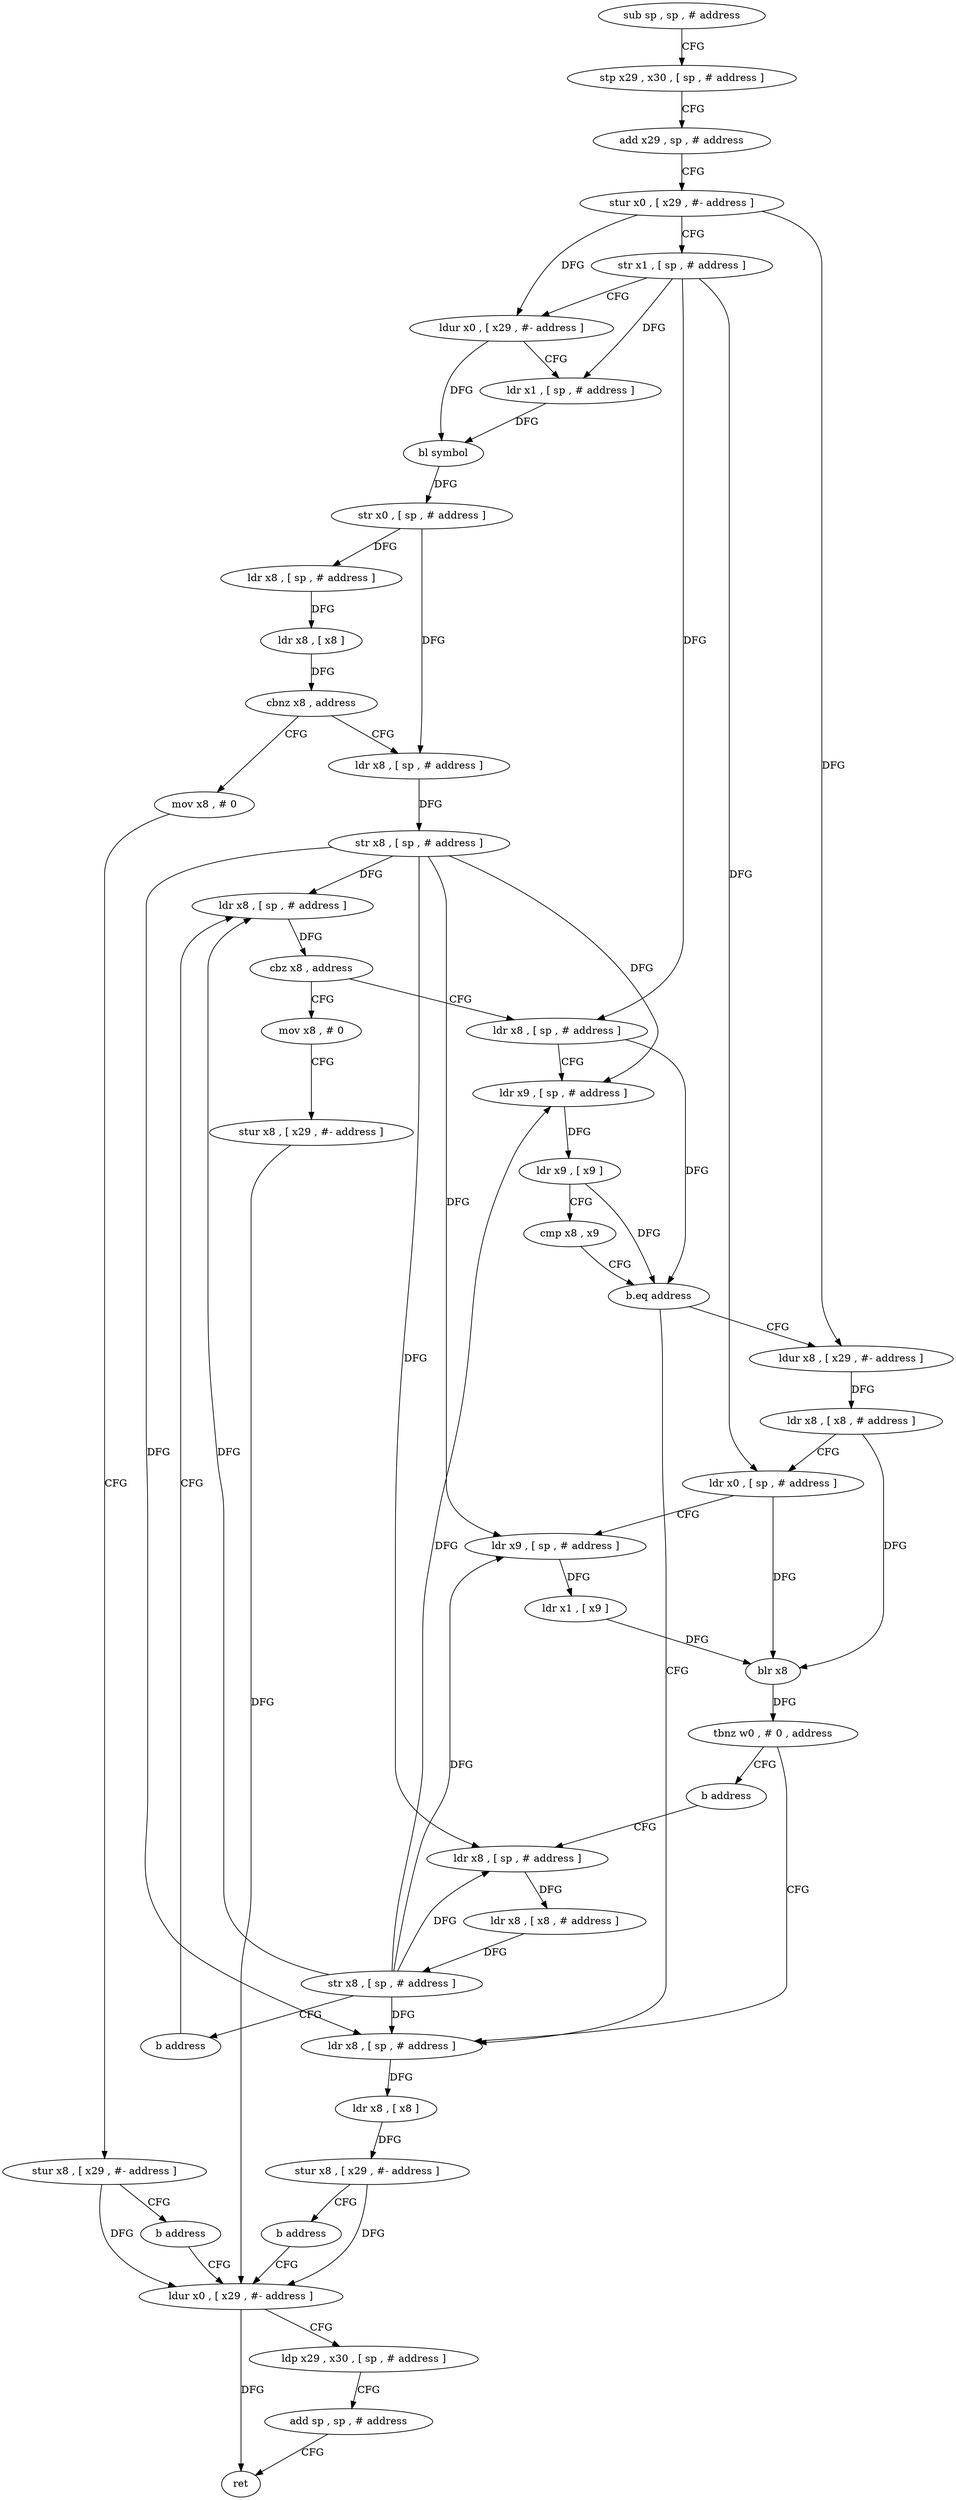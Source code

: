 digraph "func" {
"4232420" [label = "sub sp , sp , # address" ]
"4232424" [label = "stp x29 , x30 , [ sp , # address ]" ]
"4232428" [label = "add x29 , sp , # address" ]
"4232432" [label = "stur x0 , [ x29 , #- address ]" ]
"4232436" [label = "str x1 , [ sp , # address ]" ]
"4232440" [label = "ldur x0 , [ x29 , #- address ]" ]
"4232444" [label = "ldr x1 , [ sp , # address ]" ]
"4232448" [label = "bl symbol" ]
"4232452" [label = "str x0 , [ sp , # address ]" ]
"4232456" [label = "ldr x8 , [ sp , # address ]" ]
"4232460" [label = "ldr x8 , [ x8 ]" ]
"4232464" [label = "cbnz x8 , address" ]
"4232480" [label = "ldr x8 , [ sp , # address ]" ]
"4232468" [label = "mov x8 , # 0" ]
"4232484" [label = "str x8 , [ sp , # address ]" ]
"4232488" [label = "ldr x8 , [ sp , # address ]" ]
"4232472" [label = "stur x8 , [ x29 , #- address ]" ]
"4232476" [label = "b address" ]
"4232588" [label = "ldur x0 , [ x29 , #- address ]" ]
"4232580" [label = "mov x8 , # 0" ]
"4232584" [label = "stur x8 , [ x29 , #- address ]" ]
"4232496" [label = "ldr x8 , [ sp , # address ]" ]
"4232500" [label = "ldr x9 , [ sp , # address ]" ]
"4232504" [label = "ldr x9 , [ x9 ]" ]
"4232508" [label = "cmp x8 , x9" ]
"4232512" [label = "b.eq address" ]
"4232548" [label = "ldr x8 , [ sp , # address ]" ]
"4232516" [label = "ldur x8 , [ x29 , #- address ]" ]
"4232592" [label = "ldp x29 , x30 , [ sp , # address ]" ]
"4232596" [label = "add sp , sp , # address" ]
"4232600" [label = "ret" ]
"4232552" [label = "ldr x8 , [ x8 ]" ]
"4232556" [label = "stur x8 , [ x29 , #- address ]" ]
"4232560" [label = "b address" ]
"4232520" [label = "ldr x8 , [ x8 , # address ]" ]
"4232524" [label = "ldr x0 , [ sp , # address ]" ]
"4232528" [label = "ldr x9 , [ sp , # address ]" ]
"4232532" [label = "ldr x1 , [ x9 ]" ]
"4232536" [label = "blr x8" ]
"4232540" [label = "tbnz w0 , # 0 , address" ]
"4232544" [label = "b address" ]
"4232564" [label = "ldr x8 , [ sp , # address ]" ]
"4232568" [label = "ldr x8 , [ x8 , # address ]" ]
"4232572" [label = "str x8 , [ sp , # address ]" ]
"4232576" [label = "b address" ]
"4232492" [label = "cbz x8 , address" ]
"4232420" -> "4232424" [ label = "CFG" ]
"4232424" -> "4232428" [ label = "CFG" ]
"4232428" -> "4232432" [ label = "CFG" ]
"4232432" -> "4232436" [ label = "CFG" ]
"4232432" -> "4232440" [ label = "DFG" ]
"4232432" -> "4232516" [ label = "DFG" ]
"4232436" -> "4232440" [ label = "CFG" ]
"4232436" -> "4232444" [ label = "DFG" ]
"4232436" -> "4232496" [ label = "DFG" ]
"4232436" -> "4232524" [ label = "DFG" ]
"4232440" -> "4232444" [ label = "CFG" ]
"4232440" -> "4232448" [ label = "DFG" ]
"4232444" -> "4232448" [ label = "DFG" ]
"4232448" -> "4232452" [ label = "DFG" ]
"4232452" -> "4232456" [ label = "DFG" ]
"4232452" -> "4232480" [ label = "DFG" ]
"4232456" -> "4232460" [ label = "DFG" ]
"4232460" -> "4232464" [ label = "DFG" ]
"4232464" -> "4232480" [ label = "CFG" ]
"4232464" -> "4232468" [ label = "CFG" ]
"4232480" -> "4232484" [ label = "DFG" ]
"4232468" -> "4232472" [ label = "CFG" ]
"4232484" -> "4232488" [ label = "DFG" ]
"4232484" -> "4232500" [ label = "DFG" ]
"4232484" -> "4232548" [ label = "DFG" ]
"4232484" -> "4232528" [ label = "DFG" ]
"4232484" -> "4232564" [ label = "DFG" ]
"4232488" -> "4232492" [ label = "DFG" ]
"4232472" -> "4232476" [ label = "CFG" ]
"4232472" -> "4232588" [ label = "DFG" ]
"4232476" -> "4232588" [ label = "CFG" ]
"4232588" -> "4232592" [ label = "CFG" ]
"4232588" -> "4232600" [ label = "DFG" ]
"4232580" -> "4232584" [ label = "CFG" ]
"4232584" -> "4232588" [ label = "DFG" ]
"4232496" -> "4232500" [ label = "CFG" ]
"4232496" -> "4232512" [ label = "DFG" ]
"4232500" -> "4232504" [ label = "DFG" ]
"4232504" -> "4232508" [ label = "CFG" ]
"4232504" -> "4232512" [ label = "DFG" ]
"4232508" -> "4232512" [ label = "CFG" ]
"4232512" -> "4232548" [ label = "CFG" ]
"4232512" -> "4232516" [ label = "CFG" ]
"4232548" -> "4232552" [ label = "DFG" ]
"4232516" -> "4232520" [ label = "DFG" ]
"4232592" -> "4232596" [ label = "CFG" ]
"4232596" -> "4232600" [ label = "CFG" ]
"4232552" -> "4232556" [ label = "DFG" ]
"4232556" -> "4232560" [ label = "CFG" ]
"4232556" -> "4232588" [ label = "DFG" ]
"4232560" -> "4232588" [ label = "CFG" ]
"4232520" -> "4232524" [ label = "CFG" ]
"4232520" -> "4232536" [ label = "DFG" ]
"4232524" -> "4232528" [ label = "CFG" ]
"4232524" -> "4232536" [ label = "DFG" ]
"4232528" -> "4232532" [ label = "DFG" ]
"4232532" -> "4232536" [ label = "DFG" ]
"4232536" -> "4232540" [ label = "DFG" ]
"4232540" -> "4232548" [ label = "CFG" ]
"4232540" -> "4232544" [ label = "CFG" ]
"4232544" -> "4232564" [ label = "CFG" ]
"4232564" -> "4232568" [ label = "DFG" ]
"4232568" -> "4232572" [ label = "DFG" ]
"4232572" -> "4232576" [ label = "CFG" ]
"4232572" -> "4232488" [ label = "DFG" ]
"4232572" -> "4232500" [ label = "DFG" ]
"4232572" -> "4232548" [ label = "DFG" ]
"4232572" -> "4232528" [ label = "DFG" ]
"4232572" -> "4232564" [ label = "DFG" ]
"4232576" -> "4232488" [ label = "CFG" ]
"4232492" -> "4232580" [ label = "CFG" ]
"4232492" -> "4232496" [ label = "CFG" ]
}
